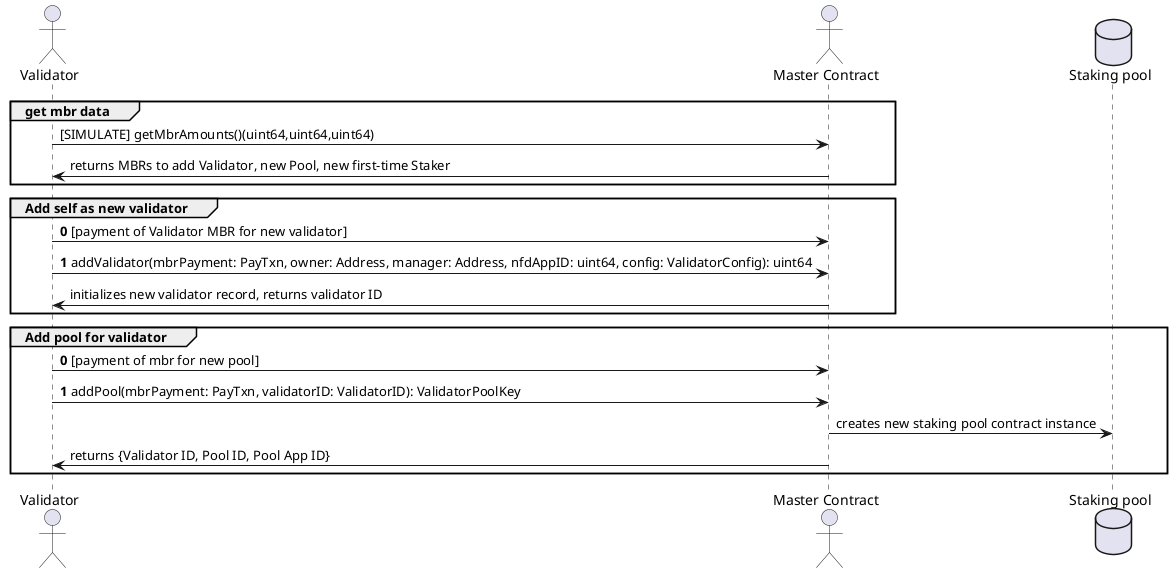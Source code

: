 @startuml
actor "Validator" as validator
actor "Master Contract" as master
database "Staking pool" as pool
group get mbr data
validator -> master: [SIMULATE] getMbrAmounts()(uint64,uint64,uint64)
master->validator: returns MBRs to add Validator, new Pool, new first-time Staker
end
group Add self as new validator
autonumber 0
validator -> master: [payment of Validator MBR for new validator]
validator -> master: addValidator(mbrPayment: PayTxn, owner: Address, manager: Address, nfdAppID: uint64, config: ValidatorConfig): uint64
autonumber stop
master -> validator: initializes new validator record, returns validator ID
end
group Add pool for validator
'note left: add new validator
autonumber 0
validator -> master: [payment of mbr for new pool]
validator -> master: addPool(mbrPayment: PayTxn, validatorID: ValidatorID): ValidatorPoolKey
autonumber stop
master -> pool: creates new staking pool contract instance
master -> validator: returns {Validator ID, Pool ID, Pool App ID}
end
@enduml
